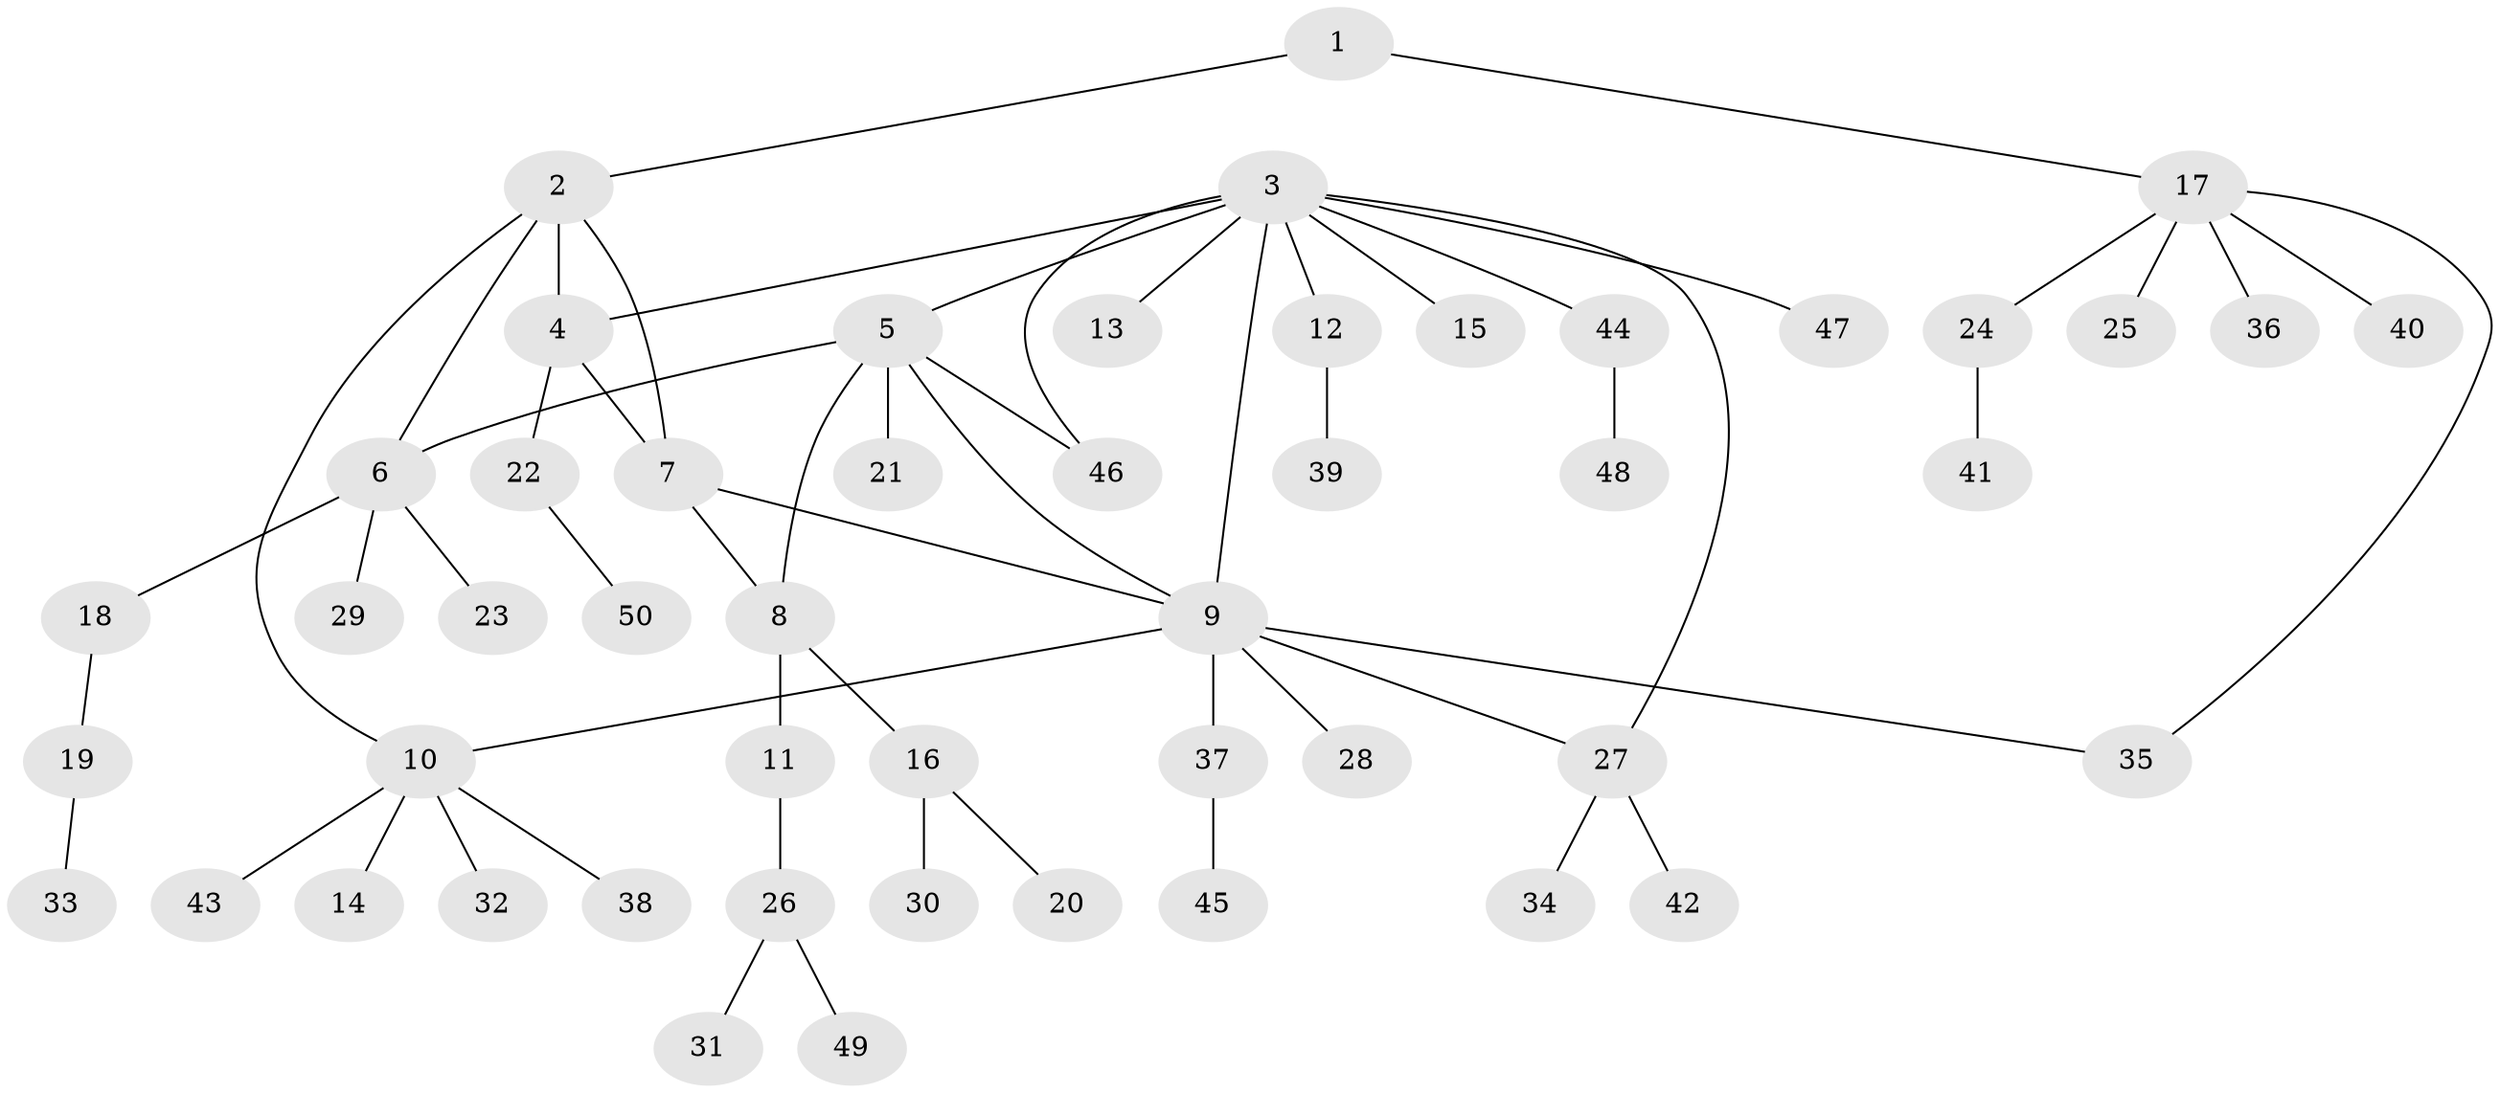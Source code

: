 // coarse degree distribution, {2: 0.2, 7: 0.12, 4: 0.16, 3: 0.04, 1: 0.48}
// Generated by graph-tools (version 1.1) at 2025/37/03/04/25 23:37:49]
// undirected, 50 vertices, 58 edges
graph export_dot {
  node [color=gray90,style=filled];
  1;
  2;
  3;
  4;
  5;
  6;
  7;
  8;
  9;
  10;
  11;
  12;
  13;
  14;
  15;
  16;
  17;
  18;
  19;
  20;
  21;
  22;
  23;
  24;
  25;
  26;
  27;
  28;
  29;
  30;
  31;
  32;
  33;
  34;
  35;
  36;
  37;
  38;
  39;
  40;
  41;
  42;
  43;
  44;
  45;
  46;
  47;
  48;
  49;
  50;
  1 -- 2;
  1 -- 17;
  2 -- 4;
  2 -- 6;
  2 -- 7;
  2 -- 10;
  3 -- 4;
  3 -- 5;
  3 -- 9;
  3 -- 12;
  3 -- 13;
  3 -- 15;
  3 -- 27;
  3 -- 44;
  3 -- 46;
  3 -- 47;
  4 -- 7;
  4 -- 22;
  5 -- 6;
  5 -- 8;
  5 -- 9;
  5 -- 21;
  5 -- 46;
  6 -- 18;
  6 -- 23;
  6 -- 29;
  7 -- 8;
  7 -- 9;
  8 -- 11;
  8 -- 16;
  9 -- 10;
  9 -- 27;
  9 -- 28;
  9 -- 35;
  9 -- 37;
  10 -- 14;
  10 -- 32;
  10 -- 38;
  10 -- 43;
  11 -- 26;
  12 -- 39;
  16 -- 20;
  16 -- 30;
  17 -- 24;
  17 -- 25;
  17 -- 35;
  17 -- 36;
  17 -- 40;
  18 -- 19;
  19 -- 33;
  22 -- 50;
  24 -- 41;
  26 -- 31;
  26 -- 49;
  27 -- 34;
  27 -- 42;
  37 -- 45;
  44 -- 48;
}
